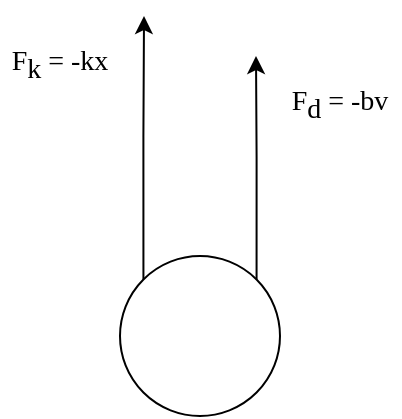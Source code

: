 <mxfile version="22.1.15" type="device">
  <diagram name="第 1 页" id="SmYzHDOvoi1OK0cumqIP">
    <mxGraphModel dx="615" dy="449" grid="1" gridSize="10" guides="1" tooltips="1" connect="1" arrows="1" fold="1" page="1" pageScale="1" pageWidth="827" pageHeight="1169" math="0" shadow="0">
      <root>
        <mxCell id="0" />
        <mxCell id="1" parent="0" />
        <mxCell id="YQsNX_yfag95yCAxfMc1-3" style="edgeStyle=orthogonalEdgeStyle;rounded=0;orthogonalLoop=1;jettySize=auto;html=1;exitX=0;exitY=0;exitDx=0;exitDy=0;" edge="1" parent="1" source="YQsNX_yfag95yCAxfMc1-1">
          <mxGeometry relative="1" as="geometry">
            <mxPoint x="332" y="160" as="targetPoint" />
          </mxGeometry>
        </mxCell>
        <mxCell id="YQsNX_yfag95yCAxfMc1-4" style="edgeStyle=orthogonalEdgeStyle;rounded=0;orthogonalLoop=1;jettySize=auto;html=1;exitX=1;exitY=0;exitDx=0;exitDy=0;" edge="1" parent="1" source="YQsNX_yfag95yCAxfMc1-1">
          <mxGeometry relative="1" as="geometry">
            <mxPoint x="388" y="180" as="targetPoint" />
          </mxGeometry>
        </mxCell>
        <mxCell id="YQsNX_yfag95yCAxfMc1-1" value="" style="ellipse;whiteSpace=wrap;html=1;aspect=fixed;" vertex="1" parent="1">
          <mxGeometry x="320" y="280" width="80" height="80" as="geometry" />
        </mxCell>
        <mxCell id="YQsNX_yfag95yCAxfMc1-5" value="F&lt;sub style=&quot;font-size: 14px;&quot;&gt;d&lt;/sub&gt;&amp;nbsp;= -bv" style="text;html=1;strokeColor=none;fillColor=none;align=center;verticalAlign=middle;whiteSpace=wrap;rounded=0;fontSize=14;fontFamily=Times New Roman;fontStyle=0" vertex="1" parent="1">
          <mxGeometry x="400" y="190" width="60" height="30" as="geometry" />
        </mxCell>
        <mxCell id="YQsNX_yfag95yCAxfMc1-8" value="F&lt;sub style=&quot;font-size: 14px;&quot;&gt;k&lt;/sub&gt;&amp;nbsp;= -kx" style="text;html=1;strokeColor=none;fillColor=none;align=center;verticalAlign=middle;whiteSpace=wrap;rounded=0;fontSize=14;fontFamily=Times New Roman;fontStyle=0" vertex="1" parent="1">
          <mxGeometry x="260" y="170" width="60" height="30" as="geometry" />
        </mxCell>
      </root>
    </mxGraphModel>
  </diagram>
</mxfile>
